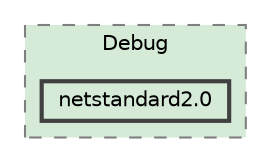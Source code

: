 digraph "C:/Users/tkefauver/Source/Repos/MonkeyPaste/Common/MonkeyPaste.Common.Plugin/obj/Debug/netstandard2.0"
{
 // LATEX_PDF_SIZE
  bgcolor="transparent";
  edge [fontname=Helvetica,fontsize=10,labelfontname=Helvetica,labelfontsize=10];
  node [fontname=Helvetica,fontsize=10,shape=box,height=0.2,width=0.4];
  compound=true
  subgraph clusterdir_a71c3b2ad23b9ff58220dd012d201987 {
    graph [ bgcolor="#d5ebd8", pencolor="grey50", label="Debug", fontname=Helvetica,fontsize=10 style="filled,dashed", URL="dir_a71c3b2ad23b9ff58220dd012d201987.html",tooltip=""]
  dir_effe7c127209dbc7d63a81657a8ab6e2 [label="netstandard2.0", fillcolor="#d5ebd8", color="grey25", style="filled,bold", URL="dir_effe7c127209dbc7d63a81657a8ab6e2.html",tooltip=""];
  }
}
